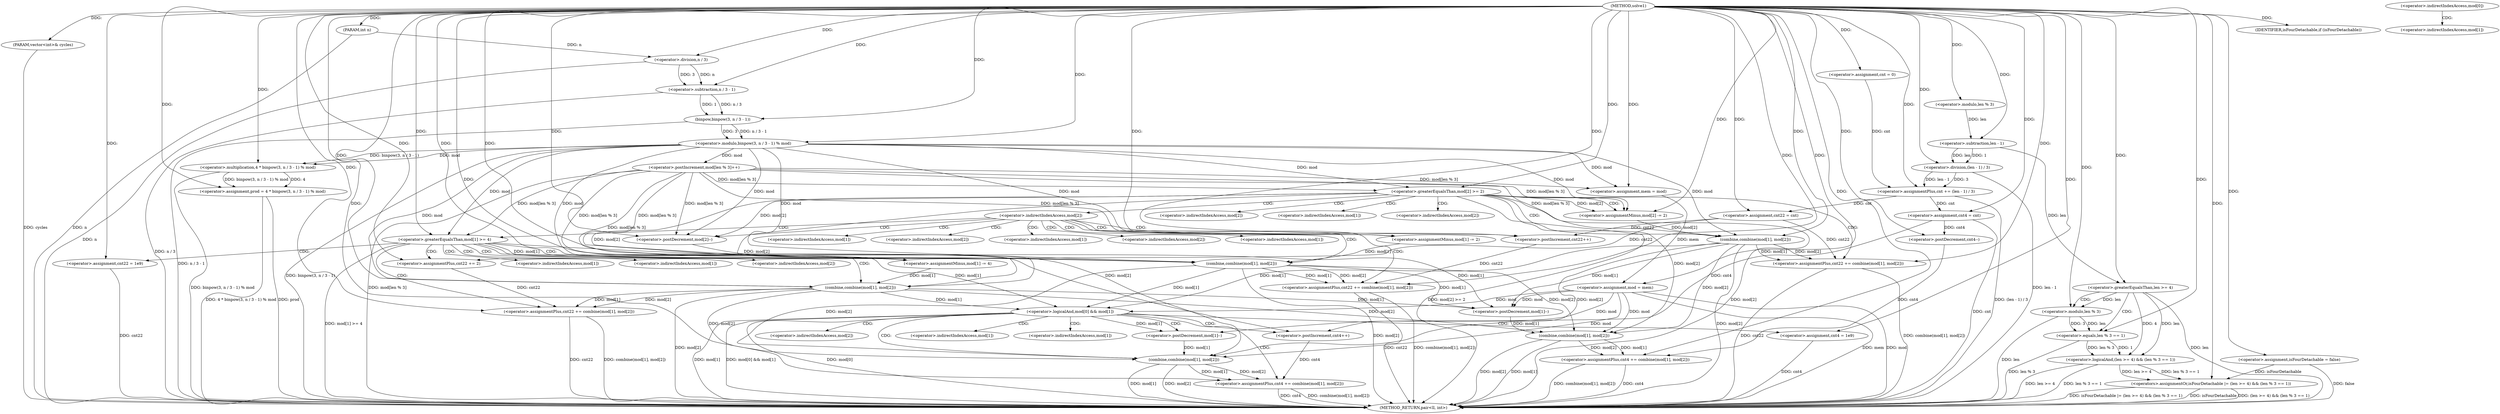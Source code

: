 digraph "solve1" {  
"1000204" [label = "(METHOD,solve1)" ]
"1000398" [label = "(METHOD_RETURN,pair<ll, int>)" ]
"1000205" [label = "(PARAM,vector<int>& cycles)" ]
"1000206" [label = "(PARAM,int n)" ]
"1000209" [label = "(<operator>.assignment,prod = 4 * binpow(3, n / 3 - 1) % mod)" ]
"1000223" [label = "(<operator>.assignment,cnt = 0)" ]
"1000227" [label = "(<operator>.assignment,isFourDetachable = false)" ]
"1000258" [label = "(<operator>.assignment,mem = mod)" ]
"1000262" [label = "(<operator>.assignment,cnt22 = cnt)" ]
"1000343" [label = "(<operator>.assignment,cnt4 = cnt)" ]
"1000346" [label = "(<operator>.assignment,mod = mem)" ]
"1000233" [label = "(<operator>.postIncrement,mod[len % 3]++)" ]
"1000239" [label = "(<operator>.assignmentPlus,cnt += (len - 1) / 3)" ]
"1000246" [label = "(<operators>.assignmentOr,isFourDetachable |= (len >= 4) && (len % 3 == 1))" ]
"1000266" [label = "(<operator>.greaterEqualsThan,mod[2] >= 2)" ]
"1000350" [label = "(IDENTIFIER,isFourDetachable,if (isFourDetachable))" ]
"1000211" [label = "(<operator>.multiplication,4 * binpow(3, n / 3 - 1) % mod)" ]
"1000272" [label = "(<operator>.assignmentMinus,mod[2] -= 2)" ]
"1000277" [label = "(<operator>.assignmentPlus,cnt22 += combine(mod[1], mod[2]))" ]
"1000352" [label = "(<operator>.postDecrement,mod[1]--)" ]
"1000356" [label = "(<operator>.postDecrement,cnt4--)" ]
"1000358" [label = "(<operator>.assignmentPlus,cnt4 += combine(mod[1], mod[2]))" ]
"1000213" [label = "(<operator>.modulo,binpow(3, n / 3 - 1) % mod)" ]
"1000241" [label = "(<operator>.division,(len - 1) / 3)" ]
"1000248" [label = "(<operator>.logicalAnd,(len >= 4) && (len % 3 == 1))" ]
"1000369" [label = "(<operator>.logicalAnd,mod[0] && mod[1])" ]
"1000214" [label = "(binpow,binpow(3, n / 3 - 1))" ]
"1000236" [label = "(<operator>.modulo,len % 3)" ]
"1000242" [label = "(<operator>.subtraction,len - 1)" ]
"1000249" [label = "(<operator>.greaterEqualsThan,len >= 4)" ]
"1000252" [label = "(<operator>.equals,len % 3 == 1)" ]
"1000279" [label = "(combine,combine(mod[1], mod[2]))" ]
"1000292" [label = "(<operator>.postDecrement,mod[2]--)" ]
"1000296" [label = "(<operator>.assignmentMinus,mod[1] -= 2)" ]
"1000301" [label = "(<operator>.postIncrement,cnt22++)" ]
"1000303" [label = "(<operator>.assignmentPlus,cnt22 += combine(mod[1], mod[2]))" ]
"1000360" [label = "(combine,combine(mod[1], mod[2]))" ]
"1000377" [label = "(<operator>.postDecrement,mod[1]--)" ]
"1000381" [label = "(<operator>.postIncrement,cnt4++)" ]
"1000383" [label = "(<operator>.assignmentPlus,cnt4 += combine(mod[1], mod[2]))" ]
"1000216" [label = "(<operator>.subtraction,n / 3 - 1)" ]
"1000253" [label = "(<operator>.modulo,len % 3)" ]
"1000314" [label = "(<operator>.greaterEqualsThan,mod[1] >= 4)" ]
"1000394" [label = "(<operator>.assignment,cnt4 = 1e9)" ]
"1000217" [label = "(<operator>.division,n / 3)" ]
"1000305" [label = "(combine,combine(mod[1], mod[2]))" ]
"1000320" [label = "(<operator>.assignmentMinus,mod[1] -= 4)" ]
"1000325" [label = "(<operator>.assignmentPlus,cnt22 += 2)" ]
"1000328" [label = "(<operator>.assignmentPlus,cnt22 += combine(mod[1], mod[2]))" ]
"1000385" [label = "(combine,combine(mod[1], mod[2]))" ]
"1000339" [label = "(<operator>.assignment,cnt22 = 1e9)" ]
"1000330" [label = "(combine,combine(mod[1], mod[2]))" ]
"1000273" [label = "(<operator>.indirectIndexAccess,mod[2])" ]
"1000288" [label = "(<operator>.indirectIndexAccess,mod[2])" ]
"1000280" [label = "(<operator>.indirectIndexAccess,mod[1])" ]
"1000283" [label = "(<operator>.indirectIndexAccess,mod[2])" ]
"1000370" [label = "(<operator>.indirectIndexAccess,mod[0])" ]
"1000373" [label = "(<operator>.indirectIndexAccess,mod[1])" ]
"1000293" [label = "(<operator>.indirectIndexAccess,mod[2])" ]
"1000297" [label = "(<operator>.indirectIndexAccess,mod[1])" ]
"1000378" [label = "(<operator>.indirectIndexAccess,mod[1])" ]
"1000306" [label = "(<operator>.indirectIndexAccess,mod[1])" ]
"1000309" [label = "(<operator>.indirectIndexAccess,mod[2])" ]
"1000315" [label = "(<operator>.indirectIndexAccess,mod[1])" ]
"1000386" [label = "(<operator>.indirectIndexAccess,mod[1])" ]
"1000389" [label = "(<operator>.indirectIndexAccess,mod[2])" ]
"1000321" [label = "(<operator>.indirectIndexAccess,mod[1])" ]
"1000331" [label = "(<operator>.indirectIndexAccess,mod[1])" ]
"1000334" [label = "(<operator>.indirectIndexAccess,mod[2])" ]
  "1000205" -> "1000398"  [ label = "DDG: cycles"] 
  "1000206" -> "1000398"  [ label = "DDG: n"] 
  "1000209" -> "1000398"  [ label = "DDG: prod"] 
  "1000217" -> "1000398"  [ label = "DDG: n"] 
  "1000216" -> "1000398"  [ label = "DDG: n / 3"] 
  "1000214" -> "1000398"  [ label = "DDG: n / 3 - 1"] 
  "1000213" -> "1000398"  [ label = "DDG: binpow(3, n / 3 - 1)"] 
  "1000211" -> "1000398"  [ label = "DDG: binpow(3, n / 3 - 1) % mod"] 
  "1000209" -> "1000398"  [ label = "DDG: 4 * binpow(3, n / 3 - 1) % mod"] 
  "1000233" -> "1000398"  [ label = "DDG: mod[len % 3]"] 
  "1000241" -> "1000398"  [ label = "DDG: len - 1"] 
  "1000239" -> "1000398"  [ label = "DDG: (len - 1) / 3"] 
  "1000246" -> "1000398"  [ label = "DDG: isFourDetachable"] 
  "1000249" -> "1000398"  [ label = "DDG: len"] 
  "1000248" -> "1000398"  [ label = "DDG: len >= 4"] 
  "1000253" -> "1000398"  [ label = "DDG: len"] 
  "1000252" -> "1000398"  [ label = "DDG: len % 3"] 
  "1000248" -> "1000398"  [ label = "DDG: len % 3 == 1"] 
  "1000246" -> "1000398"  [ label = "DDG: (len >= 4) && (len % 3 == 1)"] 
  "1000246" -> "1000398"  [ label = "DDG: isFourDetachable |= (len >= 4) && (len % 3 == 1)"] 
  "1000266" -> "1000398"  [ label = "DDG: mod[2]"] 
  "1000266" -> "1000398"  [ label = "DDG: mod[2] >= 2"] 
  "1000314" -> "1000398"  [ label = "DDG: mod[1] >= 4"] 
  "1000339" -> "1000398"  [ label = "DDG: cnt22"] 
  "1000328" -> "1000398"  [ label = "DDG: cnt22"] 
  "1000330" -> "1000398"  [ label = "DDG: mod[2]"] 
  "1000328" -> "1000398"  [ label = "DDG: combine(mod[1], mod[2])"] 
  "1000303" -> "1000398"  [ label = "DDG: cnt22"] 
  "1000305" -> "1000398"  [ label = "DDG: mod[2]"] 
  "1000303" -> "1000398"  [ label = "DDG: combine(mod[1], mod[2])"] 
  "1000277" -> "1000398"  [ label = "DDG: cnt22"] 
  "1000279" -> "1000398"  [ label = "DDG: mod[2]"] 
  "1000277" -> "1000398"  [ label = "DDG: combine(mod[1], mod[2])"] 
  "1000343" -> "1000398"  [ label = "DDG: cnt"] 
  "1000346" -> "1000398"  [ label = "DDG: mod"] 
  "1000346" -> "1000398"  [ label = "DDG: mem"] 
  "1000369" -> "1000398"  [ label = "DDG: mod[0]"] 
  "1000369" -> "1000398"  [ label = "DDG: mod[1]"] 
  "1000369" -> "1000398"  [ label = "DDG: mod[0] && mod[1]"] 
  "1000394" -> "1000398"  [ label = "DDG: cnt4"] 
  "1000383" -> "1000398"  [ label = "DDG: cnt4"] 
  "1000385" -> "1000398"  [ label = "DDG: mod[1]"] 
  "1000385" -> "1000398"  [ label = "DDG: mod[2]"] 
  "1000383" -> "1000398"  [ label = "DDG: combine(mod[1], mod[2])"] 
  "1000358" -> "1000398"  [ label = "DDG: cnt4"] 
  "1000360" -> "1000398"  [ label = "DDG: mod[1]"] 
  "1000360" -> "1000398"  [ label = "DDG: mod[2]"] 
  "1000358" -> "1000398"  [ label = "DDG: combine(mod[1], mod[2])"] 
  "1000227" -> "1000398"  [ label = "DDG: false"] 
  "1000204" -> "1000205"  [ label = "DDG: "] 
  "1000204" -> "1000206"  [ label = "DDG: "] 
  "1000211" -> "1000209"  [ label = "DDG: 4"] 
  "1000211" -> "1000209"  [ label = "DDG: binpow(3, n / 3 - 1) % mod"] 
  "1000204" -> "1000223"  [ label = "DDG: "] 
  "1000204" -> "1000227"  [ label = "DDG: "] 
  "1000213" -> "1000258"  [ label = "DDG: mod"] 
  "1000233" -> "1000258"  [ label = "DDG: mod[len % 3]"] 
  "1000204" -> "1000258"  [ label = "DDG: "] 
  "1000239" -> "1000262"  [ label = "DDG: cnt"] 
  "1000204" -> "1000262"  [ label = "DDG: "] 
  "1000204" -> "1000343"  [ label = "DDG: "] 
  "1000239" -> "1000343"  [ label = "DDG: cnt"] 
  "1000258" -> "1000346"  [ label = "DDG: mem"] 
  "1000204" -> "1000346"  [ label = "DDG: "] 
  "1000204" -> "1000209"  [ label = "DDG: "] 
  "1000241" -> "1000239"  [ label = "DDG: 3"] 
  "1000241" -> "1000239"  [ label = "DDG: len - 1"] 
  "1000204" -> "1000350"  [ label = "DDG: "] 
  "1000204" -> "1000211"  [ label = "DDG: "] 
  "1000213" -> "1000211"  [ label = "DDG: binpow(3, n / 3 - 1)"] 
  "1000213" -> "1000211"  [ label = "DDG: mod"] 
  "1000213" -> "1000233"  [ label = "DDG: mod"] 
  "1000223" -> "1000239"  [ label = "DDG: cnt"] 
  "1000204" -> "1000239"  [ label = "DDG: "] 
  "1000227" -> "1000246"  [ label = "DDG: isFourDetachable"] 
  "1000204" -> "1000246"  [ label = "DDG: "] 
  "1000248" -> "1000246"  [ label = "DDG: len % 3 == 1"] 
  "1000248" -> "1000246"  [ label = "DDG: len >= 4"] 
  "1000213" -> "1000266"  [ label = "DDG: mod"] 
  "1000233" -> "1000266"  [ label = "DDG: mod[len % 3]"] 
  "1000204" -> "1000266"  [ label = "DDG: "] 
  "1000204" -> "1000272"  [ label = "DDG: "] 
  "1000279" -> "1000277"  [ label = "DDG: mod[2]"] 
  "1000279" -> "1000277"  [ label = "DDG: mod[1]"] 
  "1000360" -> "1000358"  [ label = "DDG: mod[2]"] 
  "1000360" -> "1000358"  [ label = "DDG: mod[1]"] 
  "1000214" -> "1000213"  [ label = "DDG: 3"] 
  "1000214" -> "1000213"  [ label = "DDG: n / 3 - 1"] 
  "1000204" -> "1000213"  [ label = "DDG: "] 
  "1000242" -> "1000241"  [ label = "DDG: len"] 
  "1000242" -> "1000241"  [ label = "DDG: 1"] 
  "1000204" -> "1000241"  [ label = "DDG: "] 
  "1000249" -> "1000248"  [ label = "DDG: len"] 
  "1000249" -> "1000248"  [ label = "DDG: 4"] 
  "1000252" -> "1000248"  [ label = "DDG: 1"] 
  "1000252" -> "1000248"  [ label = "DDG: len % 3"] 
  "1000266" -> "1000272"  [ label = "DDG: mod[2]"] 
  "1000213" -> "1000272"  [ label = "DDG: mod"] 
  "1000233" -> "1000272"  [ label = "DDG: mod[len % 3]"] 
  "1000262" -> "1000277"  [ label = "DDG: cnt22"] 
  "1000204" -> "1000277"  [ label = "DDG: "] 
  "1000314" -> "1000352"  [ label = "DDG: mod[1]"] 
  "1000330" -> "1000352"  [ label = "DDG: mod[1]"] 
  "1000305" -> "1000352"  [ label = "DDG: mod[1]"] 
  "1000279" -> "1000352"  [ label = "DDG: mod[1]"] 
  "1000346" -> "1000352"  [ label = "DDG: mod"] 
  "1000343" -> "1000356"  [ label = "DDG: cnt4"] 
  "1000204" -> "1000356"  [ label = "DDG: "] 
  "1000356" -> "1000358"  [ label = "DDG: cnt4"] 
  "1000204" -> "1000358"  [ label = "DDG: "] 
  "1000204" -> "1000214"  [ label = "DDG: "] 
  "1000216" -> "1000214"  [ label = "DDG: 1"] 
  "1000216" -> "1000214"  [ label = "DDG: n / 3"] 
  "1000204" -> "1000236"  [ label = "DDG: "] 
  "1000236" -> "1000242"  [ label = "DDG: len"] 
  "1000204" -> "1000242"  [ label = "DDG: "] 
  "1000242" -> "1000249"  [ label = "DDG: len"] 
  "1000204" -> "1000249"  [ label = "DDG: "] 
  "1000253" -> "1000252"  [ label = "DDG: 3"] 
  "1000253" -> "1000252"  [ label = "DDG: len"] 
  "1000204" -> "1000252"  [ label = "DDG: "] 
  "1000213" -> "1000279"  [ label = "DDG: mod"] 
  "1000233" -> "1000279"  [ label = "DDG: mod[len % 3]"] 
  "1000204" -> "1000279"  [ label = "DDG: "] 
  "1000272" -> "1000279"  [ label = "DDG: mod[2]"] 
  "1000204" -> "1000296"  [ label = "DDG: "] 
  "1000305" -> "1000303"  [ label = "DDG: mod[2]"] 
  "1000305" -> "1000303"  [ label = "DDG: mod[1]"] 
  "1000346" -> "1000360"  [ label = "DDG: mod"] 
  "1000352" -> "1000360"  [ label = "DDG: mod[1]"] 
  "1000266" -> "1000360"  [ label = "DDG: mod[2]"] 
  "1000330" -> "1000360"  [ label = "DDG: mod[2]"] 
  "1000305" -> "1000360"  [ label = "DDG: mod[2]"] 
  "1000279" -> "1000360"  [ label = "DDG: mod[2]"] 
  "1000346" -> "1000369"  [ label = "DDG: mod"] 
  "1000314" -> "1000369"  [ label = "DDG: mod[1]"] 
  "1000330" -> "1000369"  [ label = "DDG: mod[1]"] 
  "1000305" -> "1000369"  [ label = "DDG: mod[1]"] 
  "1000279" -> "1000369"  [ label = "DDG: mod[1]"] 
  "1000385" -> "1000383"  [ label = "DDG: mod[1]"] 
  "1000385" -> "1000383"  [ label = "DDG: mod[2]"] 
  "1000217" -> "1000216"  [ label = "DDG: n"] 
  "1000217" -> "1000216"  [ label = "DDG: 3"] 
  "1000204" -> "1000216"  [ label = "DDG: "] 
  "1000249" -> "1000253"  [ label = "DDG: len"] 
  "1000204" -> "1000253"  [ label = "DDG: "] 
  "1000266" -> "1000292"  [ label = "DDG: mod[2]"] 
  "1000213" -> "1000292"  [ label = "DDG: mod"] 
  "1000233" -> "1000292"  [ label = "DDG: mod[len % 3]"] 
  "1000204" -> "1000292"  [ label = "DDG: "] 
  "1000213" -> "1000296"  [ label = "DDG: mod"] 
  "1000233" -> "1000296"  [ label = "DDG: mod[len % 3]"] 
  "1000262" -> "1000301"  [ label = "DDG: cnt22"] 
  "1000204" -> "1000301"  [ label = "DDG: "] 
  "1000301" -> "1000303"  [ label = "DDG: cnt22"] 
  "1000204" -> "1000303"  [ label = "DDG: "] 
  "1000346" -> "1000377"  [ label = "DDG: mod"] 
  "1000369" -> "1000377"  [ label = "DDG: mod[1]"] 
  "1000343" -> "1000381"  [ label = "DDG: cnt4"] 
  "1000204" -> "1000381"  [ label = "DDG: "] 
  "1000381" -> "1000383"  [ label = "DDG: cnt4"] 
  "1000204" -> "1000383"  [ label = "DDG: "] 
  "1000204" -> "1000394"  [ label = "DDG: "] 
  "1000206" -> "1000217"  [ label = "DDG: n"] 
  "1000204" -> "1000217"  [ label = "DDG: "] 
  "1000296" -> "1000305"  [ label = "DDG: mod[1]"] 
  "1000213" -> "1000305"  [ label = "DDG: mod"] 
  "1000233" -> "1000305"  [ label = "DDG: mod[len % 3]"] 
  "1000204" -> "1000305"  [ label = "DDG: "] 
  "1000292" -> "1000305"  [ label = "DDG: mod[2]"] 
  "1000213" -> "1000314"  [ label = "DDG: mod"] 
  "1000233" -> "1000314"  [ label = "DDG: mod[len % 3]"] 
  "1000204" -> "1000314"  [ label = "DDG: "] 
  "1000204" -> "1000320"  [ label = "DDG: "] 
  "1000204" -> "1000325"  [ label = "DDG: "] 
  "1000330" -> "1000328"  [ label = "DDG: mod[1]"] 
  "1000330" -> "1000328"  [ label = "DDG: mod[2]"] 
  "1000346" -> "1000385"  [ label = "DDG: mod"] 
  "1000377" -> "1000385"  [ label = "DDG: mod[1]"] 
  "1000266" -> "1000385"  [ label = "DDG: mod[2]"] 
  "1000330" -> "1000385"  [ label = "DDG: mod[2]"] 
  "1000305" -> "1000385"  [ label = "DDG: mod[2]"] 
  "1000279" -> "1000385"  [ label = "DDG: mod[2]"] 
  "1000314" -> "1000320"  [ label = "DDG: mod[1]"] 
  "1000213" -> "1000320"  [ label = "DDG: mod"] 
  "1000233" -> "1000320"  [ label = "DDG: mod[len % 3]"] 
  "1000262" -> "1000325"  [ label = "DDG: cnt22"] 
  "1000325" -> "1000328"  [ label = "DDG: cnt22"] 
  "1000204" -> "1000328"  [ label = "DDG: "] 
  "1000204" -> "1000339"  [ label = "DDG: "] 
  "1000320" -> "1000330"  [ label = "DDG: mod[1]"] 
  "1000213" -> "1000330"  [ label = "DDG: mod"] 
  "1000233" -> "1000330"  [ label = "DDG: mod[len % 3]"] 
  "1000204" -> "1000330"  [ label = "DDG: "] 
  "1000266" -> "1000330"  [ label = "DDG: mod[2]"] 
  "1000266" -> "1000277"  [ label = "CDG: "] 
  "1000266" -> "1000273"  [ label = "CDG: "] 
  "1000266" -> "1000288"  [ label = "CDG: "] 
  "1000266" -> "1000279"  [ label = "CDG: "] 
  "1000266" -> "1000283"  [ label = "CDG: "] 
  "1000266" -> "1000272"  [ label = "CDG: "] 
  "1000266" -> "1000280"  [ label = "CDG: "] 
  "1000249" -> "1000253"  [ label = "CDG: "] 
  "1000249" -> "1000252"  [ label = "CDG: "] 
  "1000288" -> "1000305"  [ label = "CDG: "] 
  "1000288" -> "1000315"  [ label = "CDG: "] 
  "1000288" -> "1000293"  [ label = "CDG: "] 
  "1000288" -> "1000314"  [ label = "CDG: "] 
  "1000288" -> "1000292"  [ label = "CDG: "] 
  "1000288" -> "1000303"  [ label = "CDG: "] 
  "1000288" -> "1000297"  [ label = "CDG: "] 
  "1000288" -> "1000306"  [ label = "CDG: "] 
  "1000288" -> "1000309"  [ label = "CDG: "] 
  "1000288" -> "1000296"  [ label = "CDG: "] 
  "1000288" -> "1000301"  [ label = "CDG: "] 
  "1000369" -> "1000389"  [ label = "CDG: "] 
  "1000369" -> "1000385"  [ label = "CDG: "] 
  "1000369" -> "1000383"  [ label = "CDG: "] 
  "1000369" -> "1000394"  [ label = "CDG: "] 
  "1000369" -> "1000378"  [ label = "CDG: "] 
  "1000369" -> "1000386"  [ label = "CDG: "] 
  "1000369" -> "1000377"  [ label = "CDG: "] 
  "1000369" -> "1000381"  [ label = "CDG: "] 
  "1000370" -> "1000373"  [ label = "CDG: "] 
  "1000314" -> "1000321"  [ label = "CDG: "] 
  "1000314" -> "1000330"  [ label = "CDG: "] 
  "1000314" -> "1000334"  [ label = "CDG: "] 
  "1000314" -> "1000320"  [ label = "CDG: "] 
  "1000314" -> "1000339"  [ label = "CDG: "] 
  "1000314" -> "1000328"  [ label = "CDG: "] 
  "1000314" -> "1000331"  [ label = "CDG: "] 
  "1000314" -> "1000325"  [ label = "CDG: "] 
}
